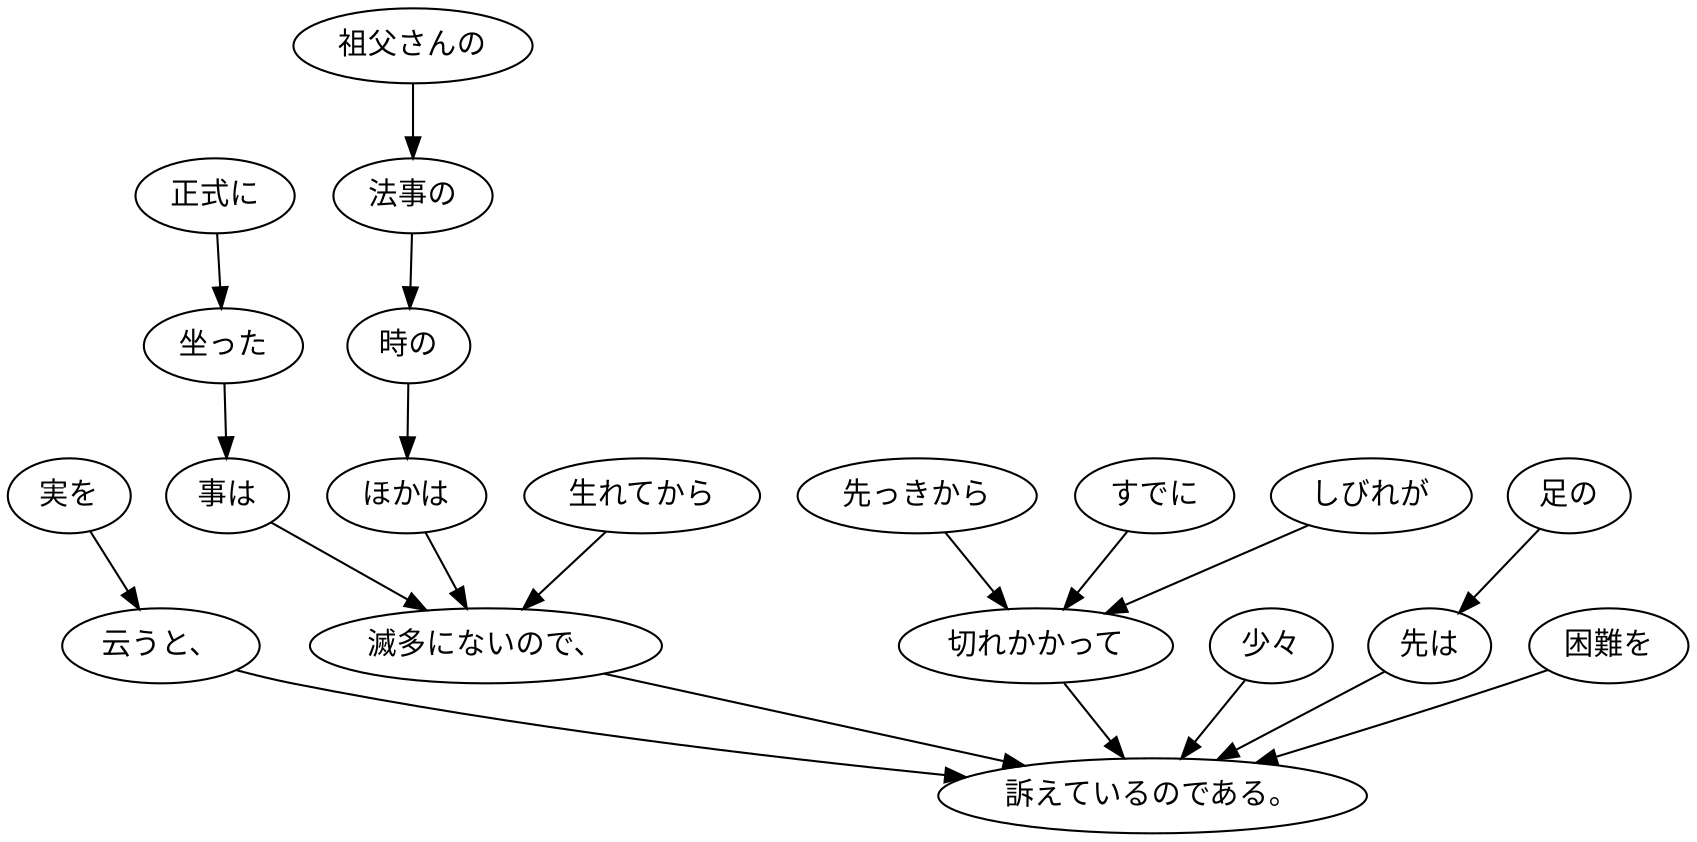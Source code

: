 digraph graph7194 {
	node0 [label="実を"];
	node1 [label="云うと、"];
	node2 [label="正式に"];
	node3 [label="坐った"];
	node4 [label="事は"];
	node5 [label="祖父さんの"];
	node6 [label="法事の"];
	node7 [label="時の"];
	node8 [label="ほかは"];
	node9 [label="生れてから"];
	node10 [label="滅多にないので、"];
	node11 [label="先っきから"];
	node12 [label="すでに"];
	node13 [label="しびれが"];
	node14 [label="切れかかって"];
	node15 [label="少々"];
	node16 [label="足の"];
	node17 [label="先は"];
	node18 [label="困難を"];
	node19 [label="訴えているのである。"];
	node0 -> node1;
	node1 -> node19;
	node2 -> node3;
	node3 -> node4;
	node4 -> node10;
	node5 -> node6;
	node6 -> node7;
	node7 -> node8;
	node8 -> node10;
	node9 -> node10;
	node10 -> node19;
	node11 -> node14;
	node12 -> node14;
	node13 -> node14;
	node14 -> node19;
	node15 -> node19;
	node16 -> node17;
	node17 -> node19;
	node18 -> node19;
}
